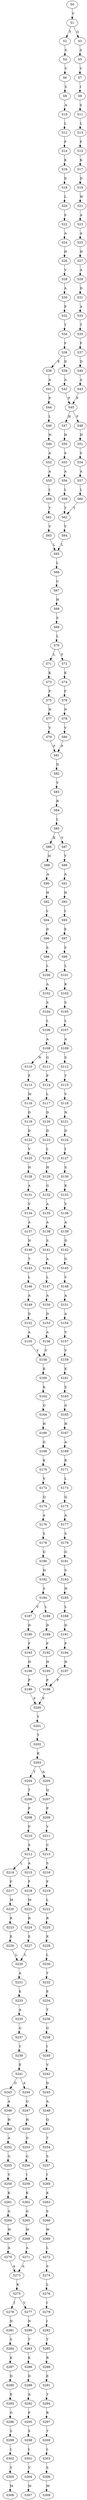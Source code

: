 strict digraph  {
	S0 -> S1 [ label = V ];
	S1 -> S2 [ label = T ];
	S1 -> S3 [ label = G ];
	S2 -> S4 [ label = S ];
	S3 -> S5 [ label = S ];
	S4 -> S6 [ label = V ];
	S5 -> S7 [ label = V ];
	S6 -> S8 [ label = S ];
	S7 -> S9 [ label = I ];
	S8 -> S10 [ label = A ];
	S9 -> S11 [ label = S ];
	S10 -> S12 [ label = L ];
	S11 -> S13 [ label = L ];
	S12 -> S14 [ label = F ];
	S13 -> S15 [ label = F ];
	S14 -> S16 [ label = K ];
	S15 -> S17 [ label = K ];
	S16 -> S18 [ label = D ];
	S17 -> S19 [ label = D ];
	S18 -> S20 [ label = L ];
	S19 -> S21 [ label = W ];
	S20 -> S22 [ label = S ];
	S21 -> S23 [ label = A ];
	S22 -> S24 [ label = A ];
	S23 -> S25 [ label = A ];
	S24 -> S26 [ label = H ];
	S25 -> S27 [ label = H ];
	S26 -> S28 [ label = V ];
	S27 -> S29 [ label = A ];
	S28 -> S30 [ label = A ];
	S29 -> S31 [ label = D ];
	S30 -> S32 [ label = P ];
	S31 -> S33 [ label = A ];
	S32 -> S34 [ label = T ];
	S33 -> S35 [ label = T ];
	S34 -> S36 [ label = F ];
	S35 -> S37 [ label = F ];
	S36 -> S38 [ label = E ];
	S36 -> S39 [ label = D ];
	S37 -> S40 [ label = D ];
	S38 -> S41 [ label = A ];
	S39 -> S42 [ label = A ];
	S40 -> S43 [ label = A ];
	S41 -> S44 [ label = P ];
	S42 -> S45 [ label = P ];
	S43 -> S45 [ label = P ];
	S44 -> S46 [ label = L ];
	S45 -> S47 [ label = H ];
	S45 -> S48 [ label = F ];
	S46 -> S49 [ label = H ];
	S47 -> S50 [ label = H ];
	S48 -> S51 [ label = H ];
	S49 -> S52 [ label = A ];
	S50 -> S53 [ label = S ];
	S51 -> S54 [ label = S ];
	S52 -> S55 [ label = A ];
	S53 -> S56 [ label = A ];
	S54 -> S57 [ label = A ];
	S55 -> S58 [ label = L ];
	S56 -> S59 [ label = L ];
	S57 -> S60 [ label = L ];
	S58 -> S61 [ label = T ];
	S59 -> S62 [ label = T ];
	S60 -> S62 [ label = T ];
	S61 -> S63 [ label = V ];
	S62 -> S64 [ label = V ];
	S63 -> S65 [ label = L ];
	S64 -> S65 [ label = L ];
	S65 -> S66 [ label = L ];
	S66 -> S67 [ label = C ];
	S67 -> S68 [ label = H ];
	S68 -> S69 [ label = S ];
	S69 -> S70 [ label = L ];
	S70 -> S71 [ label = L ];
	S70 -> S72 [ label = F ];
	S71 -> S73 [ label = K ];
	S72 -> S74 [ label = K ];
	S73 -> S75 [ label = F ];
	S74 -> S76 [ label = F ];
	S75 -> S77 [ label = N ];
	S76 -> S78 [ label = N ];
	S77 -> S79 [ label = V ];
	S78 -> S80 [ label = V ];
	S79 -> S81 [ label = P ];
	S80 -> S81 [ label = P ];
	S81 -> S82 [ label = D ];
	S82 -> S83 [ label = V ];
	S83 -> S84 [ label = R ];
	S84 -> S85 [ label = L ];
	S85 -> S86 [ label = K ];
	S85 -> S87 [ label = V ];
	S86 -> S88 [ label = H ];
	S87 -> S89 [ label = Y ];
	S88 -> S90 [ label = A ];
	S89 -> S91 [ label = A ];
	S90 -> S92 [ label = H ];
	S91 -> S93 [ label = H ];
	S92 -> S94 [ label = L ];
	S93 -> S95 [ label = L ];
	S94 -> S96 [ label = D ];
	S95 -> S97 [ label = E ];
	S96 -> S98 [ label = S ];
	S97 -> S99 [ label = S ];
	S98 -> S100 [ label = L ];
	S99 -> S101 [ label = L ];
	S100 -> S102 [ label = A ];
	S101 -> S103 [ label = K ];
	S102 -> S104 [ label = S ];
	S103 -> S105 [ label = S ];
	S104 -> S106 [ label = L ];
	S105 -> S107 [ label = L ];
	S106 -> S108 [ label = A ];
	S107 -> S109 [ label = A ];
	S108 -> S110 [ label = N ];
	S108 -> S111 [ label = G ];
	S109 -> S112 [ label = S ];
	S110 -> S113 [ label = P ];
	S111 -> S114 [ label = P ];
	S112 -> S115 [ label = T ];
	S113 -> S116 [ label = M ];
	S114 -> S117 [ label = L ];
	S115 -> S118 [ label = V ];
	S116 -> S119 [ label = D ];
	S117 -> S120 [ label = D ];
	S118 -> S121 [ label = N ];
	S119 -> S122 [ label = D ];
	S120 -> S123 [ label = D ];
	S121 -> S124 [ label = D ];
	S122 -> S125 [ label = V ];
	S123 -> S126 [ label = L ];
	S124 -> S127 [ label = I ];
	S125 -> S128 [ label = H ];
	S126 -> S129 [ label = H ];
	S127 -> S130 [ label = S ];
	S128 -> S131 [ label = A ];
	S129 -> S132 [ label = G ];
	S130 -> S133 [ label = K ];
	S131 -> S134 [ label = V ];
	S132 -> S135 [ label = A ];
	S133 -> S136 [ label = V ];
	S134 -> S137 [ label = A ];
	S135 -> S138 [ label = A ];
	S136 -> S139 [ label = A ];
	S137 -> S140 [ label = N ];
	S138 -> S141 [ label = S ];
	S139 -> S142 [ label = D ];
	S140 -> S143 [ label = T ];
	S141 -> S144 [ label = A ];
	S142 -> S145 [ label = G ];
	S143 -> S146 [ label = L ];
	S144 -> S147 [ label = L ];
	S145 -> S148 [ label = V ];
	S146 -> S149 [ label = A ];
	S147 -> S150 [ label = A ];
	S148 -> S151 [ label = A ];
	S149 -> S152 [ label = D ];
	S150 -> S153 [ label = D ];
	S151 -> S154 [ label = A ];
	S152 -> S155 [ label = A ];
	S153 -> S156 [ label = A ];
	S154 -> S157 [ label = V ];
	S155 -> S158 [ label = V ];
	S156 -> S158 [ label = V ];
	S157 -> S159 [ label = V ];
	S158 -> S160 [ label = K ];
	S159 -> S161 [ label = K ];
	S160 -> S162 [ label = K ];
	S161 -> S163 [ label = S ];
	S162 -> S164 [ label = G ];
	S163 -> S165 [ label = G ];
	S164 -> S166 [ label = H ];
	S165 -> S167 [ label = H ];
	S166 -> S168 [ label = G ];
	S167 -> S169 [ label = A ];
	S168 -> S170 [ label = K ];
	S169 -> S171 [ label = R ];
	S170 -> S172 [ label = V ];
	S171 -> S173 [ label = L ];
	S172 -> S174 [ label = Q ];
	S173 -> S175 [ label = Q ];
	S174 -> S176 [ label = A ];
	S175 -> S177 [ label = A ];
	S176 -> S178 [ label = S ];
	S177 -> S179 [ label = S ];
	S178 -> S180 [ label = G ];
	S179 -> S181 [ label = G ];
	S180 -> S182 [ label = H ];
	S181 -> S183 [ label = S ];
	S182 -> S184 [ label = S ];
	S183 -> S185 [ label = H ];
	S184 -> S186 [ label = L ];
	S184 -> S187 [ label = V ];
	S185 -> S188 [ label = L ];
	S186 -> S189 [ label = D ];
	S187 -> S190 [ label = D ];
	S188 -> S191 [ label = D ];
	S189 -> S192 [ label = F ];
	S190 -> S193 [ label = F ];
	S191 -> S194 [ label = F ];
	S192 -> S195 [ label = H ];
	S193 -> S196 [ label = H ];
	S194 -> S197 [ label = H ];
	S195 -> S198 [ label = P ];
	S196 -> S199 [ label = P ];
	S197 -> S198 [ label = P ];
	S198 -> S200 [ label = F ];
	S199 -> S200 [ label = F ];
	S200 -> S201 [ label = Y ];
	S201 -> S202 [ label = T ];
	S202 -> S203 [ label = K ];
	S203 -> S204 [ label = T ];
	S203 -> S205 [ label = A ];
	S204 -> S206 [ label = T ];
	S205 -> S207 [ label = Q ];
	S206 -> S208 [ label = P ];
	S207 -> S209 [ label = P ];
	S208 -> S210 [ label = F ];
	S209 -> S211 [ label = Y ];
	S210 -> S212 [ label = S ];
	S211 -> S213 [ label = C ];
	S212 -> S214 [ label = L ];
	S212 -> S215 [ label = A ];
	S213 -> S216 [ label = S ];
	S214 -> S217 [ label = F ];
	S215 -> S218 [ label = F ];
	S216 -> S219 [ label = F ];
	S217 -> S220 [ label = M ];
	S218 -> S221 [ label = M ];
	S219 -> S222 [ label = L ];
	S220 -> S223 [ label = R ];
	S221 -> S224 [ label = R ];
	S222 -> S225 [ label = R ];
	S223 -> S226 [ label = E ];
	S224 -> S227 [ label = E ];
	S225 -> S228 [ label = E ];
	S226 -> S229 [ label = L ];
	S227 -> S229 [ label = L ];
	S228 -> S230 [ label = L ];
	S229 -> S231 [ label = A ];
	S230 -> S232 [ label = T ];
	S231 -> S233 [ label = E ];
	S232 -> S234 [ label = E ];
	S233 -> S235 [ label = A ];
	S234 -> S236 [ label = T ];
	S235 -> S237 [ label = G ];
	S236 -> S238 [ label = G ];
	S237 -> S239 [ label = Y ];
	S238 -> S240 [ label = I ];
	S239 -> S241 [ label = E ];
	S240 -> S242 [ label = V ];
	S241 -> S243 [ label = G ];
	S241 -> S244 [ label = A ];
	S242 -> S245 [ label = D ];
	S243 -> S246 [ label = A ];
	S244 -> S247 [ label = G ];
	S245 -> S248 [ label = A ];
	S246 -> S249 [ label = H ];
	S247 -> S250 [ label = H ];
	S248 -> S251 [ label = Q ];
	S249 -> S252 [ label = A ];
	S250 -> S253 [ label = G ];
	S251 -> S254 [ label = T ];
	S252 -> S255 [ label = G ];
	S253 -> S256 [ label = G ];
	S254 -> S257 [ label = S ];
	S255 -> S258 [ label = V ];
	S256 -> S259 [ label = I ];
	S257 -> S260 [ label = I ];
	S258 -> S261 [ label = K ];
	S259 -> S262 [ label = K ];
	S260 -> S263 [ label = K ];
	S261 -> S264 [ label = G ];
	S262 -> S265 [ label = G ];
	S263 -> S266 [ label = S ];
	S264 -> S267 [ label = W ];
	S265 -> S268 [ label = W ];
	S266 -> S269 [ label = W ];
	S267 -> S270 [ label = A ];
	S268 -> S271 [ label = A ];
	S269 -> S272 [ label = L ];
	S270 -> S273 [ label = A ];
	S271 -> S273 [ label = A ];
	S272 -> S274 [ label = S ];
	S273 -> S275 [ label = K ];
	S274 -> S276 [ label = L ];
	S275 -> S277 [ label = V ];
	S275 -> S278 [ label = I ];
	S276 -> S279 [ label = I ];
	S277 -> S280 [ label = N ];
	S278 -> S281 [ label = N ];
	S279 -> S282 [ label = I ];
	S280 -> S283 [ label = T ];
	S281 -> S284 [ label = S ];
	S282 -> S285 [ label = T ];
	S283 -> S286 [ label = K ];
	S284 -> S287 [ label = K ];
	S285 -> S288 [ label = R ];
	S286 -> S289 [ label = D ];
	S287 -> S290 [ label = D ];
	S288 -> S291 [ label = E ];
	S289 -> S292 [ label = A ];
	S290 -> S293 [ label = E ];
	S291 -> S294 [ label = T ];
	S292 -> S295 [ label = P ];
	S293 -> S296 [ label = G ];
	S294 -> S297 [ label = R ];
	S295 -> S298 [ label = S ];
	S296 -> S299 [ label = S ];
	S297 -> S300 [ label = T ];
	S298 -> S301 [ label = L ];
	S299 -> S302 [ label = L ];
	S300 -> S303 [ label = L ];
	S301 -> S304 [ label = V ];
	S302 -> S305 [ label = V ];
	S303 -> S306 [ label = S ];
	S304 -> S307 [ label = M ];
	S305 -> S308 [ label = M ];
	S306 -> S309 [ label = M ];
}
